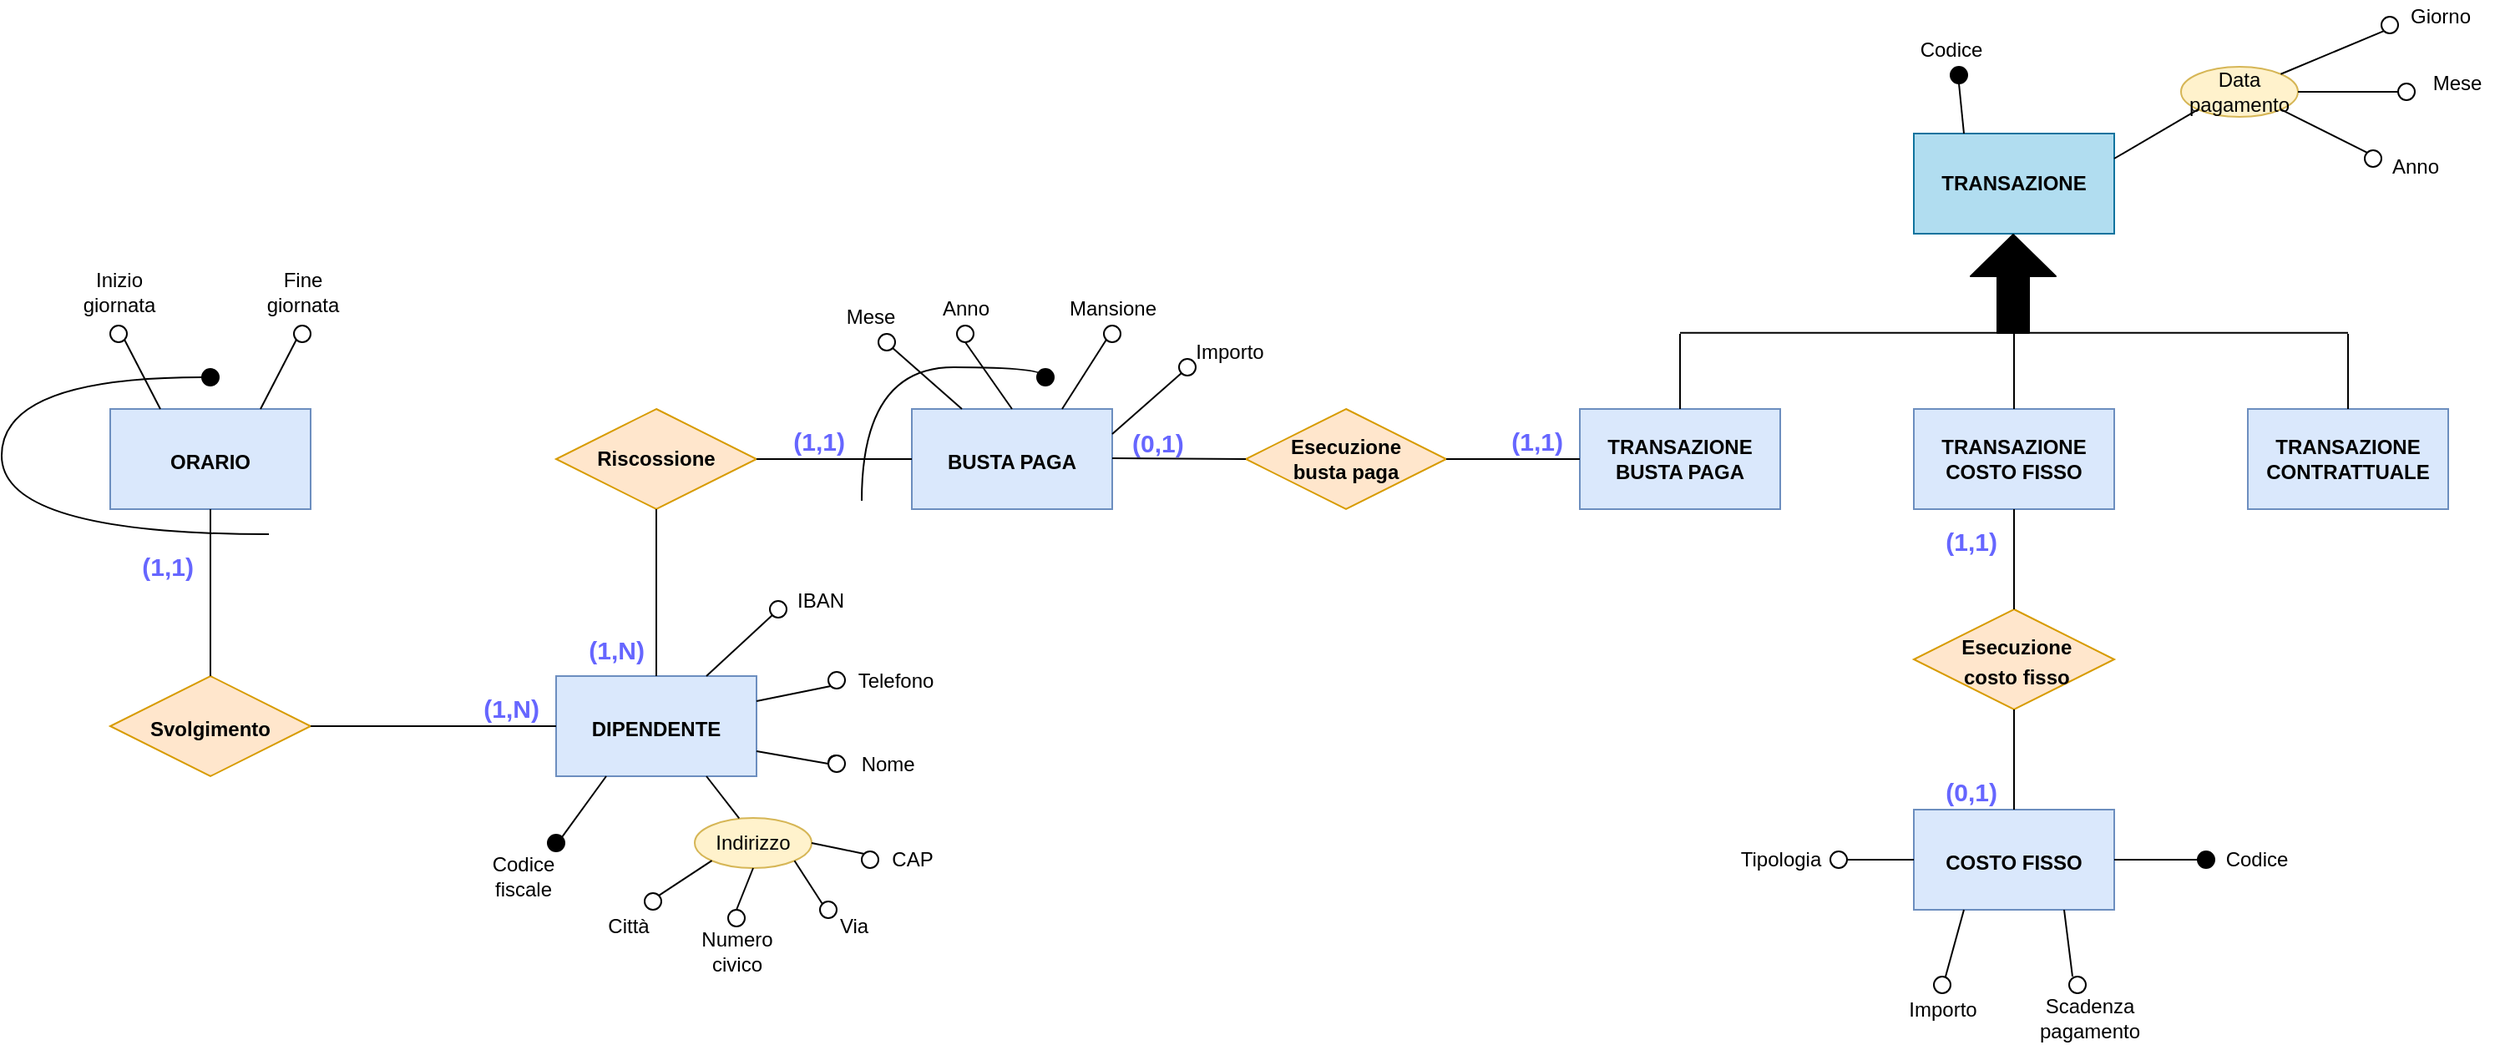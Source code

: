 <mxfile version="13.9.9" type="device"><diagram id="VAy8ldJLKCmdpcJ3lp6P" name="Pagina-1"><mxGraphModel dx="1851" dy="2930" grid="1" gridSize="10" guides="1" tooltips="1" connect="1" arrows="1" fold="1" page="1" pageScale="1" pageWidth="827" pageHeight="1169" math="0" shadow="0"><root><mxCell id="0"/><mxCell id="1" parent="0"/><mxCell id="GjXntii5fIUR5nTGV3QV-126" value="&lt;b&gt;TRANSAZIONE BUSTA PAGA&lt;/b&gt;" style="whiteSpace=wrap;html=1;align=center;fillColor=#dae8fc;strokeColor=#6c8ebf;" parent="1" vertex="1"><mxGeometry x="385" y="-1455" width="120" height="60" as="geometry"/></mxCell><mxCell id="GjXntii5fIUR5nTGV3QV-127" value="&lt;b&gt;TRANSAZIONE CONTRATTUALE&lt;/b&gt;" style="whiteSpace=wrap;html=1;align=center;fillColor=#dae8fc;strokeColor=#6c8ebf;" parent="1" vertex="1"><mxGeometry x="785" y="-1455" width="120" height="60" as="geometry"/></mxCell><mxCell id="GjXntii5fIUR5nTGV3QV-128" value="&lt;b&gt;TRANSAZIONE COSTO FISSO&lt;/b&gt;" style="whiteSpace=wrap;html=1;align=center;fillColor=#dae8fc;strokeColor=#6c8ebf;" parent="1" vertex="1"><mxGeometry x="585" y="-1455" width="120" height="60" as="geometry"/></mxCell><mxCell id="GjXntii5fIUR5nTGV3QV-129" value="&lt;b&gt;TRANSAZIONE&lt;/b&gt;" style="whiteSpace=wrap;html=1;align=center;fillColor=#b1ddf0;strokeColor=#10739e;" parent="1" vertex="1"><mxGeometry x="585" y="-1620" width="120" height="60" as="geometry"/></mxCell><mxCell id="GjXntii5fIUR5nTGV3QV-130" value="" style="endArrow=none;html=1;rounded=0;entryX=0.5;entryY=0;entryDx=0;entryDy=0;" parent="1" target="GjXntii5fIUR5nTGV3QV-127" edge="1"><mxGeometry relative="1" as="geometry"><mxPoint x="845" y="-1500" as="sourcePoint"/><mxPoint x="675" y="-1415" as="targetPoint"/></mxGeometry></mxCell><mxCell id="GjXntii5fIUR5nTGV3QV-131" value="" style="endArrow=none;html=1;rounded=0;entryX=0.5;entryY=0;entryDx=0;entryDy=0;" parent="1" target="GjXntii5fIUR5nTGV3QV-128" edge="1"><mxGeometry relative="1" as="geometry"><mxPoint x="645" y="-1510" as="sourcePoint"/><mxPoint x="675" y="-1415" as="targetPoint"/></mxGeometry></mxCell><mxCell id="GjXntii5fIUR5nTGV3QV-132" value="" style="endArrow=none;html=1;rounded=0;entryX=0.5;entryY=0;entryDx=0;entryDy=0;" parent="1" target="GjXntii5fIUR5nTGV3QV-126" edge="1"><mxGeometry relative="1" as="geometry"><mxPoint x="445" y="-1500" as="sourcePoint"/><mxPoint x="675" y="-1415" as="targetPoint"/></mxGeometry></mxCell><mxCell id="GjXntii5fIUR5nTGV3QV-133" value="" style="endArrow=none;html=1;rounded=0;" parent="1" edge="1"><mxGeometry relative="1" as="geometry"><mxPoint x="445" y="-1500.59" as="sourcePoint"/><mxPoint x="845" y="-1500.59" as="targetPoint"/></mxGeometry></mxCell><mxCell id="GjXntii5fIUR5nTGV3QV-134" value="" style="shape=flexArrow;endArrow=classic;html=1;endWidth=31;endSize=8;width=19;fillColor=#000000;" parent="1" edge="1"><mxGeometry width="50" height="50" relative="1" as="geometry"><mxPoint x="644.5" y="-1500" as="sourcePoint"/><mxPoint x="644.5" y="-1560" as="targetPoint"/></mxGeometry></mxCell><mxCell id="GjXntii5fIUR5nTGV3QV-135" value="&lt;b&gt;&amp;nbsp; &amp;nbsp; &amp;nbsp;Esecuzione&amp;nbsp; &amp;nbsp; &amp;nbsp; busta paga&lt;/b&gt;" style="shape=rhombus;perimeter=rhombusPerimeter;whiteSpace=wrap;html=1;align=center;fillColor=#ffe6cc;strokeColor=#d79b00;" parent="1" vertex="1"><mxGeometry x="185" y="-1455" width="120" height="60" as="geometry"/></mxCell><mxCell id="GjXntii5fIUR5nTGV3QV-136" value="&lt;b&gt;Riscossione&lt;/b&gt;" style="shape=rhombus;perimeter=rhombusPerimeter;whiteSpace=wrap;html=1;align=center;fillColor=#ffe6cc;strokeColor=#d79b00;" parent="1" vertex="1"><mxGeometry x="-228" y="-1455" width="120" height="60" as="geometry"/></mxCell><mxCell id="GjXntii5fIUR5nTGV3QV-137" value="" style="endArrow=none;html=1;rounded=0;exitX=1;exitY=0.5;exitDx=0;exitDy=0;" parent="1" source="GjXntii5fIUR5nTGV3QV-135" edge="1"><mxGeometry relative="1" as="geometry"><mxPoint x="325" y="-1425" as="sourcePoint"/><mxPoint x="385" y="-1425" as="targetPoint"/></mxGeometry></mxCell><mxCell id="GjXntii5fIUR5nTGV3QV-138" value="&lt;b&gt;&lt;font color=&quot;#6666ff&quot;&gt;(1,1)&lt;/font&gt;&lt;/b&gt;" style="resizable=0;html=1;align=right;verticalAlign=bottom;spacingLeft=0;labelPosition=left;verticalLabelPosition=top;fontSize=15;" parent="GjXntii5fIUR5nTGV3QV-137" connectable="0" vertex="1"><mxGeometry x="1" relative="1" as="geometry"><mxPoint x="-10" as="offset"/></mxGeometry></mxCell><mxCell id="GjXntii5fIUR5nTGV3QV-139" value="&lt;b&gt;&lt;font style=&quot;font-size: 12px&quot;&gt;BUSTA PAGA&lt;/font&gt;&lt;/b&gt;" style="whiteSpace=wrap;html=1;align=center;fontSize=15;fillColor=#dae8fc;strokeColor=#6c8ebf;" parent="1" vertex="1"><mxGeometry x="-15" y="-1455" width="120" height="60" as="geometry"/></mxCell><mxCell id="GjXntii5fIUR5nTGV3QV-140" value="&lt;b&gt;&lt;font style=&quot;font-size: 12px&quot;&gt;DIPENDENTE&lt;/font&gt;&lt;/b&gt;" style="whiteSpace=wrap;html=1;align=center;fontSize=15;fillColor=#dae8fc;strokeColor=#6c8ebf;" parent="1" vertex="1"><mxGeometry x="-228" y="-1295" width="120" height="60" as="geometry"/></mxCell><mxCell id="GjXntii5fIUR5nTGV3QV-141" value="&lt;b&gt;&lt;font style=&quot;font-size: 12px&quot;&gt;COSTO FISSO&lt;/font&gt;&lt;/b&gt;" style="whiteSpace=wrap;html=1;align=center;fontSize=15;fillColor=#dae8fc;strokeColor=#6c8ebf;" parent="1" vertex="1"><mxGeometry x="585" y="-1215" width="120" height="60" as="geometry"/></mxCell><mxCell id="GjXntii5fIUR5nTGV3QV-142" value="&lt;b&gt;&lt;font style=&quot;font-size: 12px&quot;&gt;ORARIO&lt;/font&gt;&lt;/b&gt;" style="whiteSpace=wrap;html=1;align=center;fontSize=15;fillColor=#dae8fc;strokeColor=#6c8ebf;" parent="1" vertex="1"><mxGeometry x="-495" y="-1455" width="120" height="60" as="geometry"/></mxCell><mxCell id="GjXntii5fIUR5nTGV3QV-143" value="" style="endArrow=none;html=1;rounded=0;fontSize=15;entryX=0;entryY=0.5;entryDx=0;entryDy=0;" parent="1" target="GjXntii5fIUR5nTGV3QV-135" edge="1"><mxGeometry relative="1" as="geometry"><mxPoint x="105" y="-1425.5" as="sourcePoint"/><mxPoint x="265" y="-1425.5" as="targetPoint"/></mxGeometry></mxCell><mxCell id="GjXntii5fIUR5nTGV3QV-144" value="&lt;b&gt;&lt;font color=&quot;#6666ff&quot;&gt;(0,1)&lt;/font&gt;&lt;/b&gt;" style="text;html=1;align=left;verticalAlign=middle;resizable=0;points=[];autosize=1;fontSize=15;" parent="1" vertex="1"><mxGeometry x="115" y="-1445" width="50" height="20" as="geometry"/></mxCell><mxCell id="GjXntii5fIUR5nTGV3QV-145" value="" style="endArrow=none;html=1;rounded=0;fontSize=15;exitX=1;exitY=0.5;exitDx=0;exitDy=0;entryX=0;entryY=0.5;entryDx=0;entryDy=0;" parent="1" source="GjXntii5fIUR5nTGV3QV-136" target="GjXntii5fIUR5nTGV3QV-139" edge="1"><mxGeometry relative="1" as="geometry"><mxPoint x="-75" y="-1415" as="sourcePoint"/><mxPoint x="85" y="-1415" as="targetPoint"/></mxGeometry></mxCell><mxCell id="GjXntii5fIUR5nTGV3QV-146" value="&lt;b&gt;&lt;font color=&quot;#6666ff&quot;&gt;(1,1)&lt;/font&gt;&lt;/b&gt;" style="resizable=0;html=1;align=right;verticalAlign=bottom;fontSize=15;" parent="GjXntii5fIUR5nTGV3QV-145" connectable="0" vertex="1"><mxGeometry x="1" relative="1" as="geometry"><mxPoint x="-40" as="offset"/></mxGeometry></mxCell><mxCell id="GjXntii5fIUR5nTGV3QV-147" value="" style="endArrow=none;html=1;rounded=0;fontSize=15;exitX=0.5;exitY=1;exitDx=0;exitDy=0;entryX=0.5;entryY=0;entryDx=0;entryDy=0;" parent="1" source="GjXntii5fIUR5nTGV3QV-136" target="GjXntii5fIUR5nTGV3QV-140" edge="1"><mxGeometry relative="1" as="geometry"><mxPoint x="-75" y="-1415" as="sourcePoint"/><mxPoint x="85" y="-1415" as="targetPoint"/></mxGeometry></mxCell><mxCell id="GjXntii5fIUR5nTGV3QV-148" value="&lt;b&gt;&lt;font color=&quot;#6666ff&quot;&gt;(1,N)&lt;/font&gt;&lt;/b&gt;" style="resizable=0;html=1;align=right;verticalAlign=bottom;fontSize=15;" parent="GjXntii5fIUR5nTGV3QV-147" connectable="0" vertex="1"><mxGeometry x="1" relative="1" as="geometry"><mxPoint x="-7" y="-5" as="offset"/></mxGeometry></mxCell><mxCell id="GjXntii5fIUR5nTGV3QV-149" value="&lt;font style=&quot;font-size: 12px&quot;&gt;&lt;b&gt;Svolgimento&lt;/b&gt;&lt;/font&gt;" style="shape=rhombus;perimeter=rhombusPerimeter;whiteSpace=wrap;html=1;align=center;fontSize=15;fillColor=#ffe6cc;strokeColor=#d79b00;" parent="1" vertex="1"><mxGeometry x="-495" y="-1295" width="120" height="60" as="geometry"/></mxCell><mxCell id="GjXntii5fIUR5nTGV3QV-150" value="&lt;font style=&quot;font-size: 12px&quot;&gt;&lt;b&gt;&amp;nbsp; &amp;nbsp; Esecuzione&amp;nbsp; &amp;nbsp; &amp;nbsp;costo fisso&lt;/b&gt;&lt;/font&gt;" style="shape=rhombus;perimeter=rhombusPerimeter;whiteSpace=wrap;html=1;align=center;fontSize=15;fillColor=#ffe6cc;strokeColor=#d79b00;" parent="1" vertex="1"><mxGeometry x="585" y="-1335" width="120" height="60" as="geometry"/></mxCell><mxCell id="GjXntii5fIUR5nTGV3QV-151" value="" style="endArrow=none;html=1;rounded=0;fontSize=15;exitX=1;exitY=0.5;exitDx=0;exitDy=0;entryX=0;entryY=0.5;entryDx=0;entryDy=0;" parent="1" source="GjXntii5fIUR5nTGV3QV-149" target="GjXntii5fIUR5nTGV3QV-140" edge="1"><mxGeometry relative="1" as="geometry"><mxPoint x="-275" y="-1255" as="sourcePoint"/><mxPoint x="-115" y="-1255" as="targetPoint"/></mxGeometry></mxCell><mxCell id="GjXntii5fIUR5nTGV3QV-152" value="&lt;b&gt;&lt;font color=&quot;#6666ff&quot;&gt;(1,N)&lt;/font&gt;&lt;/b&gt;" style="resizable=0;html=1;align=right;verticalAlign=bottom;fontSize=15;" parent="GjXntii5fIUR5nTGV3QV-151" connectable="0" vertex="1"><mxGeometry x="1" relative="1" as="geometry"><mxPoint x="-10" as="offset"/></mxGeometry></mxCell><mxCell id="GjXntii5fIUR5nTGV3QV-153" value="" style="endArrow=none;html=1;rounded=0;fontSize=15;exitX=0.5;exitY=1;exitDx=0;exitDy=0;entryX=0.5;entryY=0;entryDx=0;entryDy=0;" parent="1" source="GjXntii5fIUR5nTGV3QV-142" target="GjXntii5fIUR5nTGV3QV-149" edge="1"><mxGeometry relative="1" as="geometry"><mxPoint x="-275" y="-1255" as="sourcePoint"/><mxPoint x="-115" y="-1255" as="targetPoint"/></mxGeometry></mxCell><mxCell id="GjXntii5fIUR5nTGV3QV-154" value="&lt;b&gt;&lt;font color=&quot;#6666ff&quot;&gt;(1,1)&lt;/font&gt;&lt;/b&gt;" style="resizable=0;html=1;align=right;verticalAlign=bottom;fontSize=15;" parent="GjXntii5fIUR5nTGV3QV-153" connectable="0" vertex="1"><mxGeometry x="1" relative="1" as="geometry"><mxPoint x="-10" y="-55" as="offset"/></mxGeometry></mxCell><mxCell id="GjXntii5fIUR5nTGV3QV-155" value="" style="endArrow=none;html=1;rounded=0;fontSize=15;entryX=0.5;entryY=0;entryDx=0;entryDy=0;exitX=0.5;exitY=1;exitDx=0;exitDy=0;" parent="1" source="GjXntii5fIUR5nTGV3QV-150" target="GjXntii5fIUR5nTGV3QV-141" edge="1"><mxGeometry relative="1" as="geometry"><mxPoint x="445" y="-1265" as="sourcePoint"/><mxPoint x="605" y="-1265" as="targetPoint"/></mxGeometry></mxCell><mxCell id="GjXntii5fIUR5nTGV3QV-156" value="&lt;font color=&quot;#6666ff&quot;&gt;&lt;b&gt;(0,1)&lt;/b&gt;&lt;/font&gt;" style="resizable=0;html=1;align=right;verticalAlign=bottom;fontSize=15;" parent="GjXntii5fIUR5nTGV3QV-155" connectable="0" vertex="1"><mxGeometry x="1" relative="1" as="geometry"><mxPoint x="-10" as="offset"/></mxGeometry></mxCell><mxCell id="GjXntii5fIUR5nTGV3QV-157" value="" style="endArrow=none;html=1;rounded=0;fontSize=15;exitX=0.5;exitY=1;exitDx=0;exitDy=0;entryX=0.5;entryY=0;entryDx=0;entryDy=0;" parent="1" source="GjXntii5fIUR5nTGV3QV-128" target="GjXntii5fIUR5nTGV3QV-150" edge="1"><mxGeometry relative="1" as="geometry"><mxPoint x="445" y="-1265" as="sourcePoint"/><mxPoint x="605" y="-1265" as="targetPoint"/></mxGeometry></mxCell><mxCell id="GjXntii5fIUR5nTGV3QV-158" value="&lt;b&gt;&lt;font color=&quot;#6666ff&quot;&gt;(&lt;font style=&quot;font-size: 15px&quot;&gt;1,1&lt;/font&gt;)&lt;/font&gt;&lt;/b&gt;" style="resizable=0;html=1;align=right;verticalAlign=bottom;fontSize=15;" parent="GjXntii5fIUR5nTGV3QV-157" connectable="0" vertex="1"><mxGeometry x="1" relative="1" as="geometry"><mxPoint x="-10" y="-30" as="offset"/></mxGeometry></mxCell><mxCell id="GjXntii5fIUR5nTGV3QV-159" value="" style="ellipse;whiteSpace=wrap;html=1;align=center;fontSize=15;fillColor=#000000;" parent="1" vertex="1"><mxGeometry x="607" y="-1660" width="10" height="10" as="geometry"/></mxCell><mxCell id="GjXntii5fIUR5nTGV3QV-160" value="" style="endArrow=none;html=1;rounded=0;fontSize=15;entryX=0.25;entryY=0;entryDx=0;entryDy=0;exitX=0.5;exitY=1;exitDx=0;exitDy=0;" parent="1" source="GjXntii5fIUR5nTGV3QV-159" target="GjXntii5fIUR5nTGV3QV-129" edge="1"><mxGeometry relative="1" as="geometry"><mxPoint x="135" y="-1430" as="sourcePoint"/><mxPoint x="295" y="-1430" as="targetPoint"/></mxGeometry></mxCell><mxCell id="GjXntii5fIUR5nTGV3QV-161" value="Codice" style="text;html=1;align=center;verticalAlign=middle;resizable=0;points=[];autosize=1;fontSize=12;" parent="1" vertex="1"><mxGeometry x="582" y="-1680" width="50" height="20" as="geometry"/></mxCell><mxCell id="GjXntii5fIUR5nTGV3QV-162" value="Data&lt;br&gt;pagamento" style="ellipse;whiteSpace=wrap;html=1;align=center;fontSize=12;fillColor=#fff2cc;strokeColor=#d6b656;" parent="1" vertex="1"><mxGeometry x="745" y="-1660" width="70" height="30" as="geometry"/></mxCell><mxCell id="GjXntii5fIUR5nTGV3QV-163" value="" style="endArrow=none;html=1;rounded=0;fontSize=12;entryX=0;entryY=1;entryDx=0;entryDy=0;exitX=1;exitY=0.25;exitDx=0;exitDy=0;" parent="1" source="GjXntii5fIUR5nTGV3QV-129" target="GjXntii5fIUR5nTGV3QV-162" edge="1"><mxGeometry relative="1" as="geometry"><mxPoint x="445" y="-1430" as="sourcePoint"/><mxPoint x="605" y="-1430" as="targetPoint"/></mxGeometry></mxCell><mxCell id="GjXntii5fIUR5nTGV3QV-164" value="" style="ellipse;whiteSpace=wrap;html=1;align=center;fontSize=15;fillColor=#FFFFFF;" parent="1" vertex="1"><mxGeometry x="855" y="-1610" width="10" height="10" as="geometry"/></mxCell><mxCell id="GjXntii5fIUR5nTGV3QV-165" value="" style="ellipse;whiteSpace=wrap;html=1;align=center;fontSize=15;fillColor=#FFFFFF;" parent="1" vertex="1"><mxGeometry x="875" y="-1650" width="10" height="10" as="geometry"/></mxCell><mxCell id="GjXntii5fIUR5nTGV3QV-166" value="" style="ellipse;whiteSpace=wrap;html=1;align=center;fontSize=15;fillColor=#FFFFFF;" parent="1" vertex="1"><mxGeometry x="865" y="-1690" width="10" height="10" as="geometry"/></mxCell><mxCell id="GjXntii5fIUR5nTGV3QV-167" value="" style="endArrow=none;html=1;rounded=0;fontSize=12;entryX=0;entryY=0.5;entryDx=0;entryDy=0;exitX=1;exitY=0.5;exitDx=0;exitDy=0;" parent="1" source="GjXntii5fIUR5nTGV3QV-162" target="GjXntii5fIUR5nTGV3QV-165" edge="1"><mxGeometry relative="1" as="geometry"><mxPoint x="445" y="-1430" as="sourcePoint"/><mxPoint x="605" y="-1430" as="targetPoint"/></mxGeometry></mxCell><mxCell id="GjXntii5fIUR5nTGV3QV-168" value="" style="endArrow=none;html=1;rounded=0;fontSize=12;entryX=0;entryY=1;entryDx=0;entryDy=0;exitX=1;exitY=0;exitDx=0;exitDy=0;" parent="1" source="GjXntii5fIUR5nTGV3QV-162" target="GjXntii5fIUR5nTGV3QV-166" edge="1"><mxGeometry relative="1" as="geometry"><mxPoint x="445" y="-1430" as="sourcePoint"/><mxPoint x="605" y="-1430" as="targetPoint"/></mxGeometry></mxCell><mxCell id="GjXntii5fIUR5nTGV3QV-169" value="" style="endArrow=none;html=1;rounded=0;fontSize=12;exitX=0;exitY=0;exitDx=0;exitDy=0;entryX=1;entryY=1;entryDx=0;entryDy=0;" parent="1" source="GjXntii5fIUR5nTGV3QV-164" target="GjXntii5fIUR5nTGV3QV-162" edge="1"><mxGeometry relative="1" as="geometry"><mxPoint x="445" y="-1430" as="sourcePoint"/><mxPoint x="805" y="-1609" as="targetPoint"/></mxGeometry></mxCell><mxCell id="GjXntii5fIUR5nTGV3QV-170" value="Giorno" style="text;html=1;align=center;verticalAlign=middle;resizable=0;points=[];autosize=1;fontSize=12;" parent="1" vertex="1"><mxGeometry x="875" y="-1700" width="50" height="20" as="geometry"/></mxCell><mxCell id="GjXntii5fIUR5nTGV3QV-171" value="Mese" style="text;html=1;align=center;verticalAlign=middle;resizable=0;points=[];autosize=1;fontSize=12;" parent="1" vertex="1"><mxGeometry x="885" y="-1660" width="50" height="20" as="geometry"/></mxCell><mxCell id="GjXntii5fIUR5nTGV3QV-172" value="Anno" style="text;html=1;align=center;verticalAlign=middle;resizable=0;points=[];autosize=1;fontSize=12;" parent="1" vertex="1"><mxGeometry x="865" y="-1610" width="40" height="20" as="geometry"/></mxCell><mxCell id="GjXntii5fIUR5nTGV3QV-173" value="" style="ellipse;whiteSpace=wrap;html=1;align=center;fontSize=15;fillColor=#FFFFFF;" parent="1" vertex="1"><mxGeometry x="597" y="-1115" width="10" height="10" as="geometry"/></mxCell><mxCell id="GjXntii5fIUR5nTGV3QV-174" value="" style="ellipse;whiteSpace=wrap;html=1;align=center;fontSize=15;fillColor=#FFFFFF;" parent="1" vertex="1"><mxGeometry x="678" y="-1115" width="10" height="10" as="geometry"/></mxCell><mxCell id="GjXntii5fIUR5nTGV3QV-175" value="" style="endArrow=none;html=1;rounded=0;fontSize=12;entryX=0.25;entryY=1;entryDx=0;entryDy=0;exitX=0.5;exitY=0;exitDx=0;exitDy=0;" parent="1" target="GjXntii5fIUR5nTGV3QV-141" edge="1"><mxGeometry relative="1" as="geometry"><mxPoint x="604" y="-1115" as="sourcePoint"/><mxPoint x="565" y="-1335" as="targetPoint"/></mxGeometry></mxCell><mxCell id="GjXntii5fIUR5nTGV3QV-176" value="" style="endArrow=none;html=1;rounded=0;fontSize=12;entryX=0.5;entryY=0;entryDx=0;entryDy=0;exitX=0.75;exitY=1;exitDx=0;exitDy=0;" parent="1" source="GjXntii5fIUR5nTGV3QV-141" edge="1"><mxGeometry relative="1" as="geometry"><mxPoint x="405" y="-1335" as="sourcePoint"/><mxPoint x="680" y="-1115" as="targetPoint"/></mxGeometry></mxCell><mxCell id="GjXntii5fIUR5nTGV3QV-177" value="" style="ellipse;whiteSpace=wrap;html=1;align=center;fontSize=15;fillColor=#000000;" parent="1" vertex="1"><mxGeometry x="755" y="-1190" width="10" height="10" as="geometry"/></mxCell><mxCell id="GjXntii5fIUR5nTGV3QV-178" value="" style="ellipse;whiteSpace=wrap;html=1;align=center;fontSize=15;fillColor=#FFFFFF;" parent="1" vertex="1"><mxGeometry x="535" y="-1190" width="10" height="10" as="geometry"/></mxCell><mxCell id="GjXntii5fIUR5nTGV3QV-179" value="" style="endArrow=none;html=1;rounded=0;fontSize=12;entryX=0;entryY=0.5;entryDx=0;entryDy=0;exitX=1;exitY=0.5;exitDx=0;exitDy=0;" parent="1" source="GjXntii5fIUR5nTGV3QV-141" target="GjXntii5fIUR5nTGV3QV-177" edge="1"><mxGeometry relative="1" as="geometry"><mxPoint x="405" y="-1335" as="sourcePoint"/><mxPoint x="565" y="-1335" as="targetPoint"/></mxGeometry></mxCell><mxCell id="GjXntii5fIUR5nTGV3QV-180" value="" style="endArrow=none;html=1;rounded=0;fontSize=12;entryX=0;entryY=0.5;entryDx=0;entryDy=0;exitX=1;exitY=0.5;exitDx=0;exitDy=0;" parent="1" source="GjXntii5fIUR5nTGV3QV-178" target="GjXntii5fIUR5nTGV3QV-141" edge="1"><mxGeometry relative="1" as="geometry"><mxPoint x="405" y="-1335" as="sourcePoint"/><mxPoint x="565" y="-1335" as="targetPoint"/></mxGeometry></mxCell><mxCell id="GjXntii5fIUR5nTGV3QV-181" value="Codice" style="text;html=1;align=center;verticalAlign=middle;resizable=0;points=[];autosize=1;fontSize=12;" parent="1" vertex="1"><mxGeometry x="765" y="-1195" width="50" height="20" as="geometry"/></mxCell><mxCell id="GjXntii5fIUR5nTGV3QV-182" value="Scadenza&lt;br&gt;pagamento" style="text;html=1;align=center;verticalAlign=middle;resizable=0;points=[];autosize=1;fontSize=12;" parent="1" vertex="1"><mxGeometry x="650" y="-1105" width="80" height="30" as="geometry"/></mxCell><mxCell id="GjXntii5fIUR5nTGV3QV-183" value="Importo" style="text;html=1;align=center;verticalAlign=middle;resizable=0;points=[];autosize=1;fontSize=12;" parent="1" vertex="1"><mxGeometry x="572" y="-1105" width="60" height="20" as="geometry"/></mxCell><mxCell id="GjXntii5fIUR5nTGV3QV-184" value="Tipologia" style="text;html=1;align=center;verticalAlign=middle;resizable=0;points=[];autosize=1;fontSize=12;" parent="1" vertex="1"><mxGeometry x="475" y="-1195" width="60" height="20" as="geometry"/></mxCell><mxCell id="GjXntii5fIUR5nTGV3QV-185" value="" style="ellipse;whiteSpace=wrap;html=1;align=center;fontSize=15;fillColor=#FFFFFF;" parent="1" vertex="1"><mxGeometry x="12" y="-1505" width="10" height="10" as="geometry"/></mxCell><mxCell id="GjXntii5fIUR5nTGV3QV-186" value="" style="ellipse;whiteSpace=wrap;html=1;align=center;fontSize=15;fillColor=#FFFFFF;" parent="1" vertex="1"><mxGeometry x="-35" y="-1500" width="10" height="10" as="geometry"/></mxCell><mxCell id="GjXntii5fIUR5nTGV3QV-187" value="" style="endArrow=none;html=1;rounded=0;fontSize=12;entryX=0.25;entryY=0;entryDx=0;entryDy=0;exitX=1;exitY=1;exitDx=0;exitDy=0;" parent="1" source="GjXntii5fIUR5nTGV3QV-186" target="GjXntii5fIUR5nTGV3QV-139" edge="1"><mxGeometry relative="1" as="geometry"><mxPoint x="-125" y="-1335" as="sourcePoint"/><mxPoint x="35" y="-1335" as="targetPoint"/></mxGeometry></mxCell><mxCell id="GjXntii5fIUR5nTGV3QV-188" value="" style="endArrow=none;html=1;rounded=0;fontSize=12;entryX=0.5;entryY=1;entryDx=0;entryDy=0;exitX=0.5;exitY=0;exitDx=0;exitDy=0;" parent="1" source="GjXntii5fIUR5nTGV3QV-139" target="GjXntii5fIUR5nTGV3QV-185" edge="1"><mxGeometry relative="1" as="geometry"><mxPoint x="-125" y="-1335" as="sourcePoint"/><mxPoint x="35" y="-1335" as="targetPoint"/></mxGeometry></mxCell><mxCell id="GjXntii5fIUR5nTGV3QV-189" value="Mese" style="text;html=1;align=center;verticalAlign=middle;resizable=0;points=[];autosize=1;fontSize=12;" parent="1" vertex="1"><mxGeometry x="-65" y="-1520" width="50" height="20" as="geometry"/></mxCell><mxCell id="GjXntii5fIUR5nTGV3QV-190" value="Anno" style="text;html=1;align=center;verticalAlign=middle;resizable=0;points=[];autosize=1;fontSize=12;" parent="1" vertex="1"><mxGeometry x="-3" y="-1525" width="40" height="20" as="geometry"/></mxCell><mxCell id="GjXntii5fIUR5nTGV3QV-191" value="" style="ellipse;whiteSpace=wrap;html=1;align=center;fontSize=15;fillColor=#FFFFFF;" parent="1" vertex="1"><mxGeometry x="100" y="-1505" width="10" height="10" as="geometry"/></mxCell><mxCell id="GjXntii5fIUR5nTGV3QV-192" style="edgeStyle=orthogonalEdgeStyle;curved=1;rounded=0;jumpStyle=arc;jumpSize=10;orthogonalLoop=1;jettySize=auto;html=1;fillColor=#FFFFFF;endArrow=none;endFill=0;" parent="1" edge="1"><mxGeometry relative="1" as="geometry"><mxPoint x="-45" y="-1400" as="targetPoint"/><mxPoint x="65" y="-1474" as="sourcePoint"/><Array as="points"><mxPoint x="65" y="-1474"/><mxPoint x="65" y="-1480"/><mxPoint x="-45" y="-1480"/></Array></mxGeometry></mxCell><mxCell id="GjXntii5fIUR5nTGV3QV-193" value="" style="ellipse;whiteSpace=wrap;html=1;align=center;fontSize=15;fillColor=#000000;" parent="1" vertex="1"><mxGeometry x="60" y="-1479" width="10" height="10" as="geometry"/></mxCell><mxCell id="GjXntii5fIUR5nTGV3QV-194" value="" style="ellipse;whiteSpace=wrap;html=1;align=center;fontSize=15;fillColor=#FFFFFF;" parent="1" vertex="1"><mxGeometry x="-70" y="-1160" width="10" height="10" as="geometry"/></mxCell><mxCell id="GjXntii5fIUR5nTGV3QV-195" value="" style="ellipse;whiteSpace=wrap;html=1;align=center;fontSize=15;fillColor=#FFFFFF;" parent="1" vertex="1"><mxGeometry x="-45" y="-1190" width="10" height="10" as="geometry"/></mxCell><mxCell id="GjXntii5fIUR5nTGV3QV-196" value="" style="ellipse;whiteSpace=wrap;html=1;align=center;fontSize=15;fillColor=#FFFFFF;" parent="1" vertex="1"><mxGeometry x="-65" y="-1297.5" width="10" height="10" as="geometry"/></mxCell><mxCell id="GjXntii5fIUR5nTGV3QV-197" value="" style="ellipse;whiteSpace=wrap;html=1;align=center;fontSize=15;fillColor=#FFFFFF;" parent="1" vertex="1"><mxGeometry x="-125" y="-1155" width="10" height="10" as="geometry"/></mxCell><mxCell id="GjXntii5fIUR5nTGV3QV-198" value="" style="ellipse;whiteSpace=wrap;html=1;align=center;fontSize=15;fillColor=#FFFFFF;" parent="1" vertex="1"><mxGeometry x="-65" y="-1247.5" width="10" height="10" as="geometry"/></mxCell><mxCell id="GjXntii5fIUR5nTGV3QV-199" value="" style="ellipse;whiteSpace=wrap;html=1;align=center;fontSize=15;fillColor=#000000;" parent="1" vertex="1"><mxGeometry x="-233" y="-1200" width="10" height="10" as="geometry"/></mxCell><mxCell id="GjXntii5fIUR5nTGV3QV-200" style="edgeStyle=orthogonalEdgeStyle;curved=1;rounded=0;orthogonalLoop=1;jettySize=auto;html=1;exitX=0.5;exitY=0;exitDx=0;exitDy=0;entryX=0;entryY=0.5;entryDx=0;entryDy=0;startArrow=none;startFill=0;endArrow=none;endFill=0;fontSize=12;" parent="1" source="GjXntii5fIUR5nTGV3QV-198" target="GjXntii5fIUR5nTGV3QV-198" edge="1"><mxGeometry relative="1" as="geometry"/></mxCell><mxCell id="GjXntii5fIUR5nTGV3QV-201" value="Indirizzo" style="ellipse;whiteSpace=wrap;html=1;align=center;fontSize=12;fillColor=#fff2cc;strokeColor=#d6b656;" parent="1" vertex="1"><mxGeometry x="-145" y="-1210" width="70" height="30" as="geometry"/></mxCell><mxCell id="GjXntii5fIUR5nTGV3QV-202" value="" style="endArrow=none;html=1;rounded=0;fontSize=12;exitX=0.75;exitY=1;exitDx=0;exitDy=0;entryX=0.38;entryY=0.007;entryDx=0;entryDy=0;entryPerimeter=0;" parent="1" source="GjXntii5fIUR5nTGV3QV-140" target="GjXntii5fIUR5nTGV3QV-201" edge="1"><mxGeometry relative="1" as="geometry"><mxPoint x="-45" y="-1335" as="sourcePoint"/><mxPoint x="115" y="-1335" as="targetPoint"/></mxGeometry></mxCell><mxCell id="GjXntii5fIUR5nTGV3QV-203" value="" style="endArrow=none;html=1;rounded=0;fontSize=12;exitX=1;exitY=1;exitDx=0;exitDy=0;entryX=0;entryY=0;entryDx=0;entryDy=0;" parent="1" source="GjXntii5fIUR5nTGV3QV-201" target="GjXntii5fIUR5nTGV3QV-194" edge="1"><mxGeometry relative="1" as="geometry"><mxPoint x="-45" y="-1335" as="sourcePoint"/><mxPoint x="115" y="-1335" as="targetPoint"/></mxGeometry></mxCell><mxCell id="GjXntii5fIUR5nTGV3QV-204" value="" style="endArrow=none;html=1;rounded=0;fontSize=12;entryX=0;entryY=0;entryDx=0;entryDy=0;exitX=1;exitY=0.5;exitDx=0;exitDy=0;" parent="1" source="GjXntii5fIUR5nTGV3QV-201" target="GjXntii5fIUR5nTGV3QV-195" edge="1"><mxGeometry relative="1" as="geometry"><mxPoint x="-85" y="-1185" as="sourcePoint"/><mxPoint x="115" y="-1335" as="targetPoint"/></mxGeometry></mxCell><mxCell id="GjXntii5fIUR5nTGV3QV-205" value="" style="endArrow=none;html=1;rounded=0;fontSize=12;exitX=1;exitY=0.25;exitDx=0;exitDy=0;entryX=0;entryY=1;entryDx=0;entryDy=0;" parent="1" source="GjXntii5fIUR5nTGV3QV-140" target="GjXntii5fIUR5nTGV3QV-196" edge="1"><mxGeometry relative="1" as="geometry"><mxPoint x="-45" y="-1335" as="sourcePoint"/><mxPoint x="115" y="-1335" as="targetPoint"/></mxGeometry></mxCell><mxCell id="GjXntii5fIUR5nTGV3QV-206" value="" style="endArrow=none;html=1;rounded=0;fontSize=12;exitX=1;exitY=0.75;exitDx=0;exitDy=0;entryX=0;entryY=0.5;entryDx=0;entryDy=0;" parent="1" source="GjXntii5fIUR5nTGV3QV-140" target="GjXntii5fIUR5nTGV3QV-198" edge="1"><mxGeometry relative="1" as="geometry"><mxPoint x="-45" y="-1335" as="sourcePoint"/><mxPoint x="115" y="-1335" as="targetPoint"/></mxGeometry></mxCell><mxCell id="GjXntii5fIUR5nTGV3QV-207" value="Telefono" style="text;html=1;align=center;verticalAlign=middle;resizable=0;points=[];autosize=1;fontSize=12;" parent="1" vertex="1"><mxGeometry x="-55" y="-1302.5" width="60" height="20" as="geometry"/></mxCell><mxCell id="GjXntii5fIUR5nTGV3QV-208" value="Nome&amp;nbsp;" style="text;html=1;align=center;verticalAlign=middle;resizable=0;points=[];autosize=1;fontSize=12;" parent="1" vertex="1"><mxGeometry x="-53" y="-1252.5" width="50" height="20" as="geometry"/></mxCell><mxCell id="GjXntii5fIUR5nTGV3QV-209" value="" style="ellipse;whiteSpace=wrap;html=1;align=center;fontSize=15;fillColor=#FFFFFF;direction=south;" parent="1" vertex="1"><mxGeometry x="-175" y="-1165" width="10" height="10" as="geometry"/></mxCell><mxCell id="GjXntii5fIUR5nTGV3QV-210" value="" style="endArrow=none;html=1;rounded=0;fontSize=12;exitX=0;exitY=1;exitDx=0;exitDy=0;entryX=0;entryY=0;entryDx=0;entryDy=0;" parent="1" source="GjXntii5fIUR5nTGV3QV-201" target="GjXntii5fIUR5nTGV3QV-209" edge="1"><mxGeometry relative="1" as="geometry"><mxPoint x="-45" y="-1335" as="sourcePoint"/><mxPoint x="115" y="-1335" as="targetPoint"/></mxGeometry></mxCell><mxCell id="GjXntii5fIUR5nTGV3QV-211" value="" style="endArrow=none;html=1;rounded=0;fontSize=12;entryX=0.5;entryY=1;entryDx=0;entryDy=0;exitX=0.5;exitY=0;exitDx=0;exitDy=0;" parent="1" source="GjXntii5fIUR5nTGV3QV-197" target="GjXntii5fIUR5nTGV3QV-201" edge="1"><mxGeometry relative="1" as="geometry"><mxPoint x="-45" y="-1335" as="sourcePoint"/><mxPoint x="115" y="-1335" as="targetPoint"/></mxGeometry></mxCell><mxCell id="GjXntii5fIUR5nTGV3QV-212" value="Codice &lt;br&gt;fiscale" style="text;html=1;align=center;verticalAlign=middle;resizable=0;points=[];autosize=1;fontSize=12;" parent="1" vertex="1"><mxGeometry x="-273" y="-1190" width="50" height="30" as="geometry"/></mxCell><mxCell id="GjXntii5fIUR5nTGV3QV-213" value="Via" style="text;html=1;align=center;verticalAlign=middle;resizable=0;points=[];autosize=1;fontSize=12;" parent="1" vertex="1"><mxGeometry x="-65" y="-1155" width="30" height="20" as="geometry"/></mxCell><mxCell id="GjXntii5fIUR5nTGV3QV-214" value="CAP" style="text;html=1;align=center;verticalAlign=middle;resizable=0;points=[];autosize=1;fontSize=12;" parent="1" vertex="1"><mxGeometry x="-35" y="-1195" width="40" height="20" as="geometry"/></mxCell><mxCell id="GjXntii5fIUR5nTGV3QV-215" value="Numero&lt;br&gt;civico" style="text;html=1;align=center;verticalAlign=middle;resizable=0;points=[];autosize=1;fontSize=12;" parent="1" vertex="1"><mxGeometry x="-150" y="-1145" width="60" height="30" as="geometry"/></mxCell><mxCell id="GjXntii5fIUR5nTGV3QV-216" value="Città" style="text;html=1;align=center;verticalAlign=middle;resizable=0;points=[];autosize=1;fontSize=12;" parent="1" vertex="1"><mxGeometry x="-205" y="-1155" width="40" height="20" as="geometry"/></mxCell><mxCell id="GjXntii5fIUR5nTGV3QV-217" value="" style="endArrow=none;html=1;rounded=0;exitX=0.25;exitY=1;exitDx=0;exitDy=0;entryX=1;entryY=0;entryDx=0;entryDy=0;" parent="1" source="GjXntii5fIUR5nTGV3QV-140" target="GjXntii5fIUR5nTGV3QV-199" edge="1"><mxGeometry relative="1" as="geometry"><mxPoint x="-205" y="-1385" as="sourcePoint"/><mxPoint x="-198" y="-1200" as="targetPoint"/></mxGeometry></mxCell><mxCell id="GjXntii5fIUR5nTGV3QV-224" value="" style="ellipse;whiteSpace=wrap;html=1;align=center;fontSize=15;fillColor=#FFFFFF;" parent="1" vertex="1"><mxGeometry x="-495" y="-1505" width="10" height="10" as="geometry"/></mxCell><mxCell id="GjXntii5fIUR5nTGV3QV-225" value="" style="ellipse;whiteSpace=wrap;html=1;align=center;fontSize=15;fillColor=#FFFFFF;" parent="1" vertex="1"><mxGeometry x="-385" y="-1505" width="10" height="10" as="geometry"/></mxCell><mxCell id="GjXntii5fIUR5nTGV3QV-226" value="" style="endArrow=none;html=1;rounded=0;exitX=0.75;exitY=0;exitDx=0;exitDy=0;entryX=0;entryY=1;entryDx=0;entryDy=0;" parent="1" source="GjXntii5fIUR5nTGV3QV-142" target="GjXntii5fIUR5nTGV3QV-225" edge="1"><mxGeometry relative="1" as="geometry"><mxPoint x="-275" y="-1555" as="sourcePoint"/><mxPoint x="-400" y="-1495" as="targetPoint"/></mxGeometry></mxCell><mxCell id="GjXntii5fIUR5nTGV3QV-228" value="" style="endArrow=none;html=1;rounded=0;exitX=0.25;exitY=0;exitDx=0;exitDy=0;entryX=1;entryY=1;entryDx=0;entryDy=0;" parent="1" source="GjXntii5fIUR5nTGV3QV-142" target="GjXntii5fIUR5nTGV3QV-224" edge="1"><mxGeometry relative="1" as="geometry"><mxPoint x="-275" y="-1555" as="sourcePoint"/><mxPoint x="-500" y="-1480" as="targetPoint"/></mxGeometry></mxCell><mxCell id="GjXntii5fIUR5nTGV3QV-233" value="Inizio &lt;br&gt;giornata" style="text;html=1;align=center;verticalAlign=middle;resizable=0;points=[];autosize=1;" parent="1" vertex="1"><mxGeometry x="-520" y="-1540" width="60" height="30" as="geometry"/></mxCell><mxCell id="GjXntii5fIUR5nTGV3QV-234" value="Fine&lt;br&gt;giornata" style="text;html=1;align=center;verticalAlign=middle;resizable=0;points=[];autosize=1;" parent="1" vertex="1"><mxGeometry x="-410" y="-1540" width="60" height="30" as="geometry"/></mxCell><mxCell id="GjXntii5fIUR5nTGV3QV-236" value="" style="ellipse;whiteSpace=wrap;html=1;align=center;fontSize=15;fillColor=#000000;" parent="1" vertex="1"><mxGeometry x="-440" y="-1479" width="10" height="10" as="geometry"/></mxCell><mxCell id="GjXntii5fIUR5nTGV3QV-241" value="" style="endArrow=none;html=1;rounded=0;exitX=0.75;exitY=0;exitDx=0;exitDy=0;entryX=0;entryY=1;entryDx=0;entryDy=0;" parent="1" source="GjXntii5fIUR5nTGV3QV-139" target="GjXntii5fIUR5nTGV3QV-191" edge="1"><mxGeometry relative="1" as="geometry"><mxPoint x="-195" y="-1395" as="sourcePoint"/><mxPoint x="100" y="-1490" as="targetPoint"/></mxGeometry></mxCell><mxCell id="GjXntii5fIUR5nTGV3QV-242" value="Mansione" style="text;html=1;align=center;verticalAlign=middle;resizable=0;points=[];autosize=1;" parent="1" vertex="1"><mxGeometry x="70" y="-1525" width="70" height="20" as="geometry"/></mxCell><mxCell id="GjXntii5fIUR5nTGV3QV-244" value="" style="ellipse;whiteSpace=wrap;html=1;align=center;fontSize=15;fillColor=#FFFFFF;" parent="1" vertex="1"><mxGeometry x="-100" y="-1340" width="10" height="10" as="geometry"/></mxCell><mxCell id="GjXntii5fIUR5nTGV3QV-245" value="" style="endArrow=none;html=1;rounded=0;exitX=0.75;exitY=0;exitDx=0;exitDy=0;entryX=0;entryY=1;entryDx=0;entryDy=0;" parent="1" source="GjXntii5fIUR5nTGV3QV-140" target="GjXntii5fIUR5nTGV3QV-244" edge="1"><mxGeometry relative="1" as="geometry"><mxPoint x="-55" y="-1180" as="sourcePoint"/><mxPoint x="105" y="-1180" as="targetPoint"/></mxGeometry></mxCell><mxCell id="GjXntii5fIUR5nTGV3QV-246" value="IBAN" style="text;html=1;align=center;verticalAlign=middle;resizable=0;points=[];autosize=1;" parent="1" vertex="1"><mxGeometry x="-90" y="-1350" width="40" height="20" as="geometry"/></mxCell><mxCell id="GjXntii5fIUR5nTGV3QV-248" value="" style="ellipse;whiteSpace=wrap;html=1;align=center;fontSize=15;fillColor=#FFFFFF;" parent="1" vertex="1"><mxGeometry x="145" y="-1485" width="10" height="10" as="geometry"/></mxCell><mxCell id="GjXntii5fIUR5nTGV3QV-249" value="" style="endArrow=none;html=1;rounded=0;fillColor=#FFFFFF;exitX=1;exitY=0.25;exitDx=0;exitDy=0;entryX=0;entryY=1;entryDx=0;entryDy=0;" parent="1" source="GjXntii5fIUR5nTGV3QV-139" target="GjXntii5fIUR5nTGV3QV-248" edge="1"><mxGeometry relative="1" as="geometry"><mxPoint x="5" y="-1420" as="sourcePoint"/><mxPoint x="165" y="-1420" as="targetPoint"/></mxGeometry></mxCell><mxCell id="GjXntii5fIUR5nTGV3QV-250" value="Importo" style="text;html=1;align=center;verticalAlign=middle;resizable=0;points=[];autosize=1;" parent="1" vertex="1"><mxGeometry x="145" y="-1499" width="60" height="20" as="geometry"/></mxCell><mxCell id="-d5yA6ULVdT9YR8IC4Ht-2" value="" style="endArrow=none;html=1;rounded=0;entryX=0;entryY=0.5;entryDx=0;entryDy=0;edgeStyle=orthogonalEdgeStyle;curved=1;" edge="1" parent="1" target="GjXntii5fIUR5nTGV3QV-236"><mxGeometry relative="1" as="geometry"><mxPoint x="-400" y="-1380" as="sourcePoint"/><mxPoint x="-548.536" y="-1471.464" as="targetPoint"/><Array as="points"><mxPoint x="-560" y="-1474"/></Array></mxGeometry></mxCell></root></mxGraphModel></diagram></mxfile>